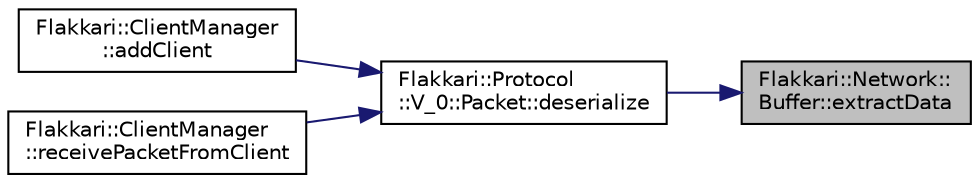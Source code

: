 digraph "Flakkari::Network::Buffer::extractData"
{
 // LATEX_PDF_SIZE
  edge [fontname="Helvetica",fontsize="10",labelfontname="Helvetica",labelfontsize="10"];
  node [fontname="Helvetica",fontsize="10",shape=record];
  rankdir="RL";
  Node1 [label="Flakkari::Network::\lBuffer::extractData",height=0.2,width=0.4,color="black", fillcolor="grey75", style="filled", fontcolor="black",tooltip="Get the data of the buffer."];
  Node1 -> Node2 [dir="back",color="midnightblue",fontsize="10",style="solid",fontname="Helvetica"];
  Node2 [label="Flakkari::Protocol\l::V_0::Packet::deserialize",height=0.2,width=0.4,color="black", fillcolor="white", style="filled",URL="$de/d9d/structFlakkari_1_1Protocol_1_1V__0_1_1Packet.html#a0d6fb9d2f315e1ce6ee1cd2abd31906c",tooltip="Deserialize the buffer into a packet."];
  Node2 -> Node3 [dir="back",color="midnightblue",fontsize="10",style="solid",fontname="Helvetica"];
  Node3 [label="Flakkari::ClientManager\l::addClient",height=0.2,width=0.4,color="black", fillcolor="white", style="filled",URL="$d5/da5/classFlakkari_1_1ClientManager.html#add94cee15bd387eb916319d8eb44f413",tooltip="Add a client to the client manager or update the last activity of the client."];
  Node2 -> Node4 [dir="back",color="midnightblue",fontsize="10",style="solid",fontname="Helvetica"];
  Node4 [label="Flakkari::ClientManager\l::receivePacketFromClient",height=0.2,width=0.4,color="black", fillcolor="white", style="filled",URL="$d5/da5/classFlakkari_1_1ClientManager.html#aa0b49f304e0a3edefabd72d971a10aa1",tooltip="Receive a packet from a client."];
}
